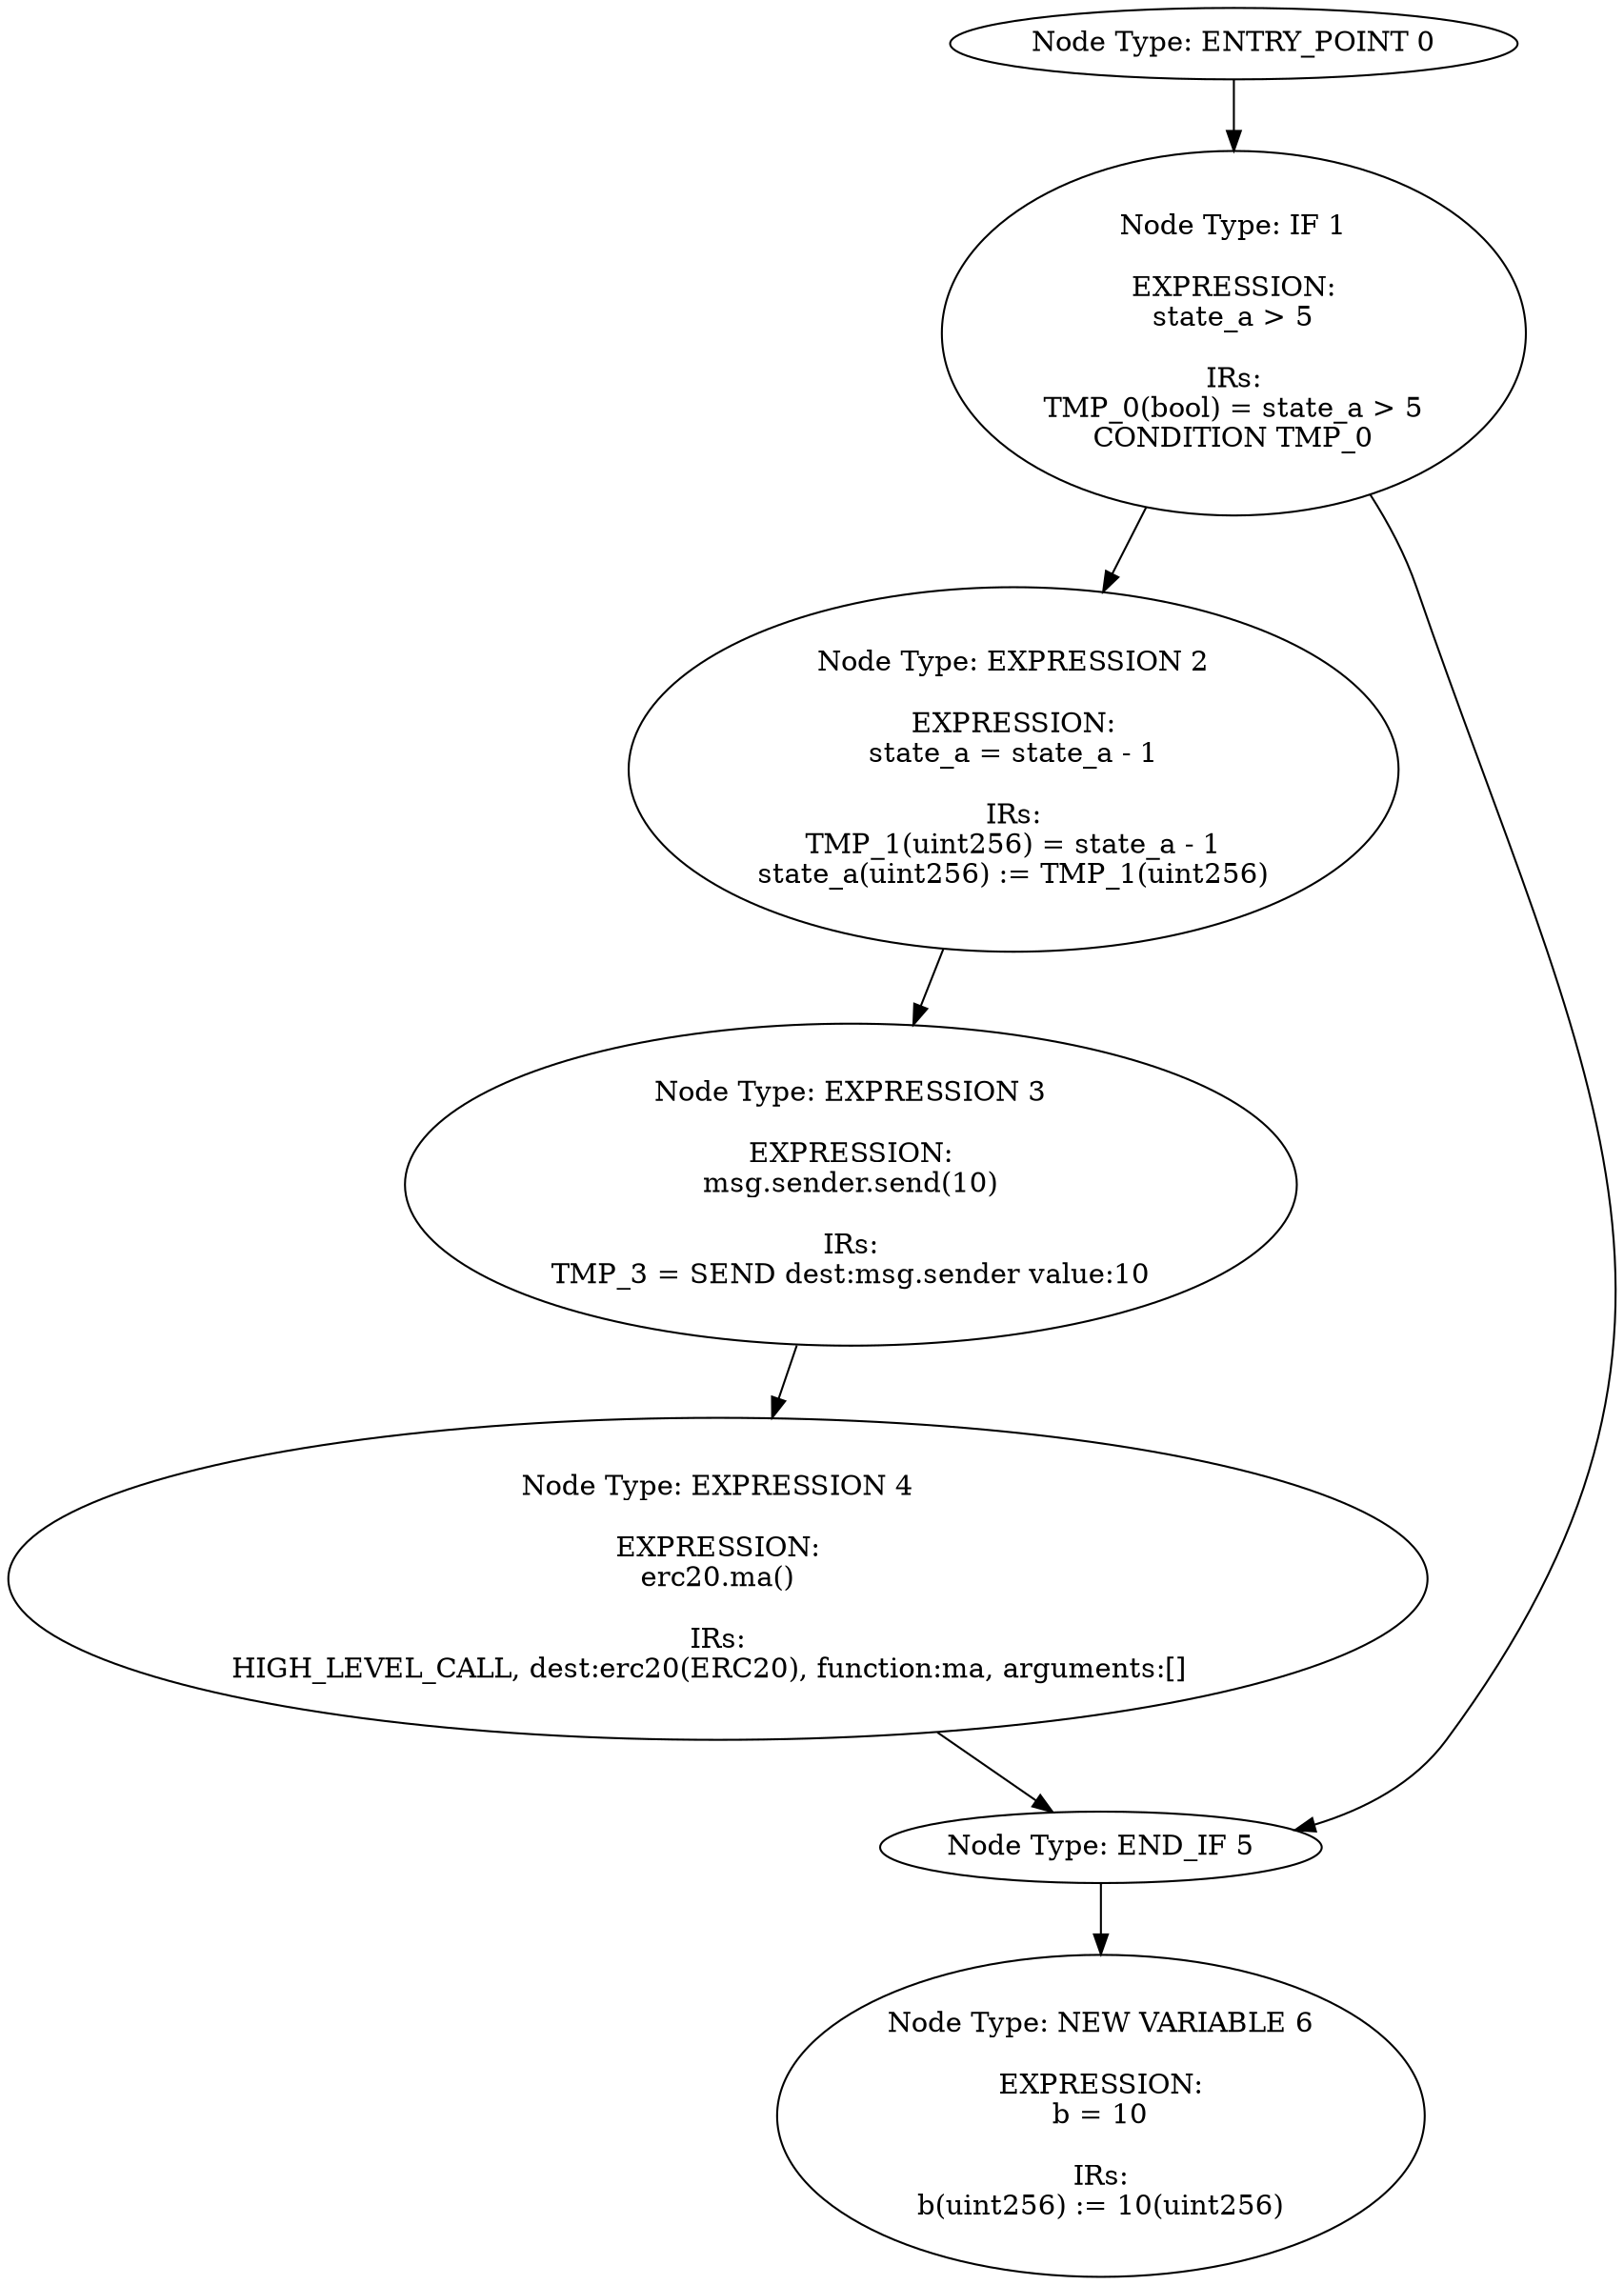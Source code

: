 digraph{
0[label="Node Type: ENTRY_POINT 0
"];
0->1;
1[label="Node Type: IF 1

EXPRESSION:
state_a > 5

IRs:
TMP_0(bool) = state_a > 5
CONDITION TMP_0"];
1->2;
1->5;
2[label="Node Type: EXPRESSION 2

EXPRESSION:
state_a = state_a - 1

IRs:
TMP_1(uint256) = state_a - 1
state_a(uint256) := TMP_1(uint256)"];
2->3;
3[label="Node Type: EXPRESSION 3

EXPRESSION:
msg.sender.send(10)

IRs:
TMP_3 = SEND dest:msg.sender value:10"];
3->4;
4[label="Node Type: EXPRESSION 4

EXPRESSION:
erc20.ma()

IRs:
HIGH_LEVEL_CALL, dest:erc20(ERC20), function:ma, arguments:[]  "];
4->5;
5[label="Node Type: END_IF 5
"];
5->6;
6[label="Node Type: NEW VARIABLE 6

EXPRESSION:
b = 10

IRs:
b(uint256) := 10(uint256)"];
}
